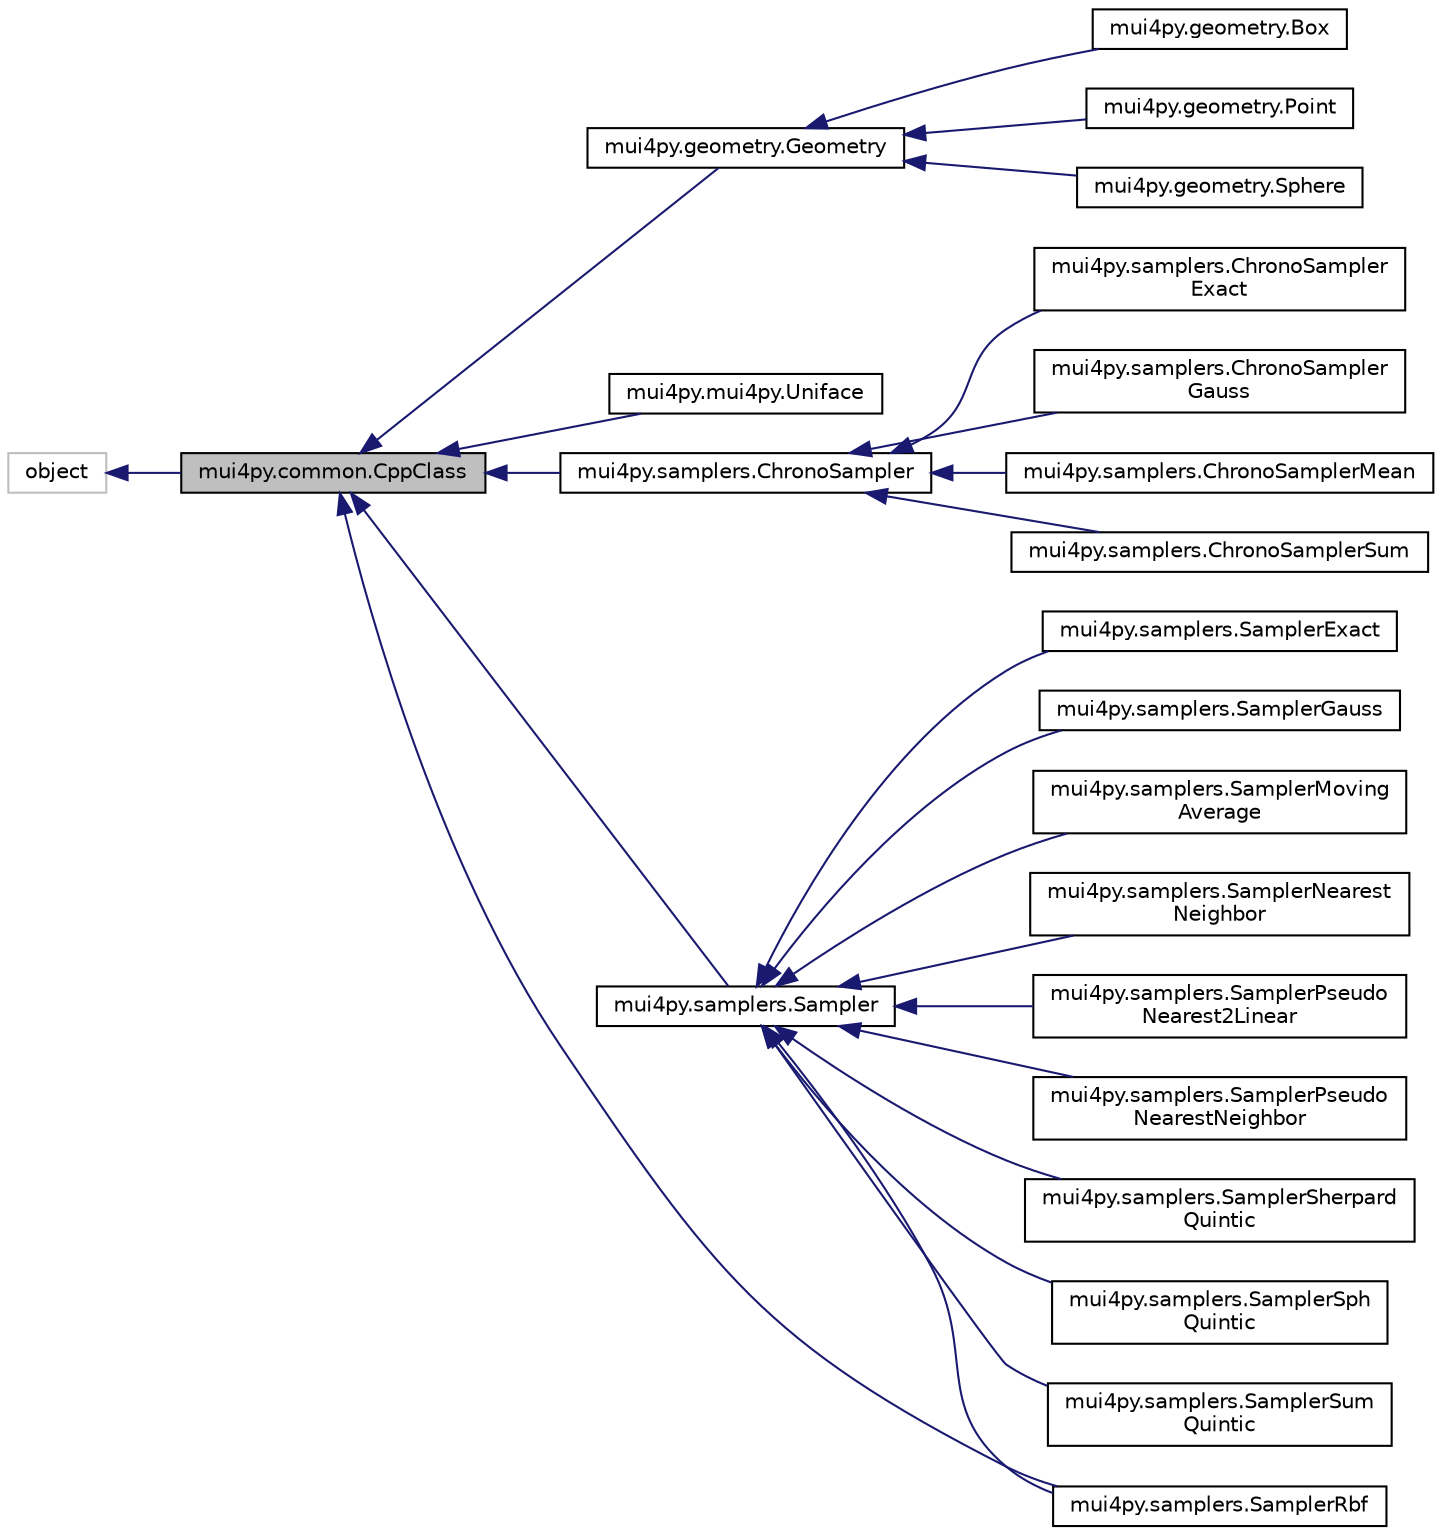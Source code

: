 digraph "mui4py.common.CppClass"
{
 // LATEX_PDF_SIZE
  edge [fontname="Helvetica",fontsize="10",labelfontname="Helvetica",labelfontsize="10"];
  node [fontname="Helvetica",fontsize="10",shape=record];
  rankdir="LR";
  Node1 [label="mui4py.common.CppClass",height=0.2,width=0.4,color="black", fillcolor="grey75", style="filled", fontcolor="black",tooltip=" "];
  Node2 -> Node1 [dir="back",color="midnightblue",fontsize="10",style="solid",fontname="Helvetica"];
  Node2 [label="object",height=0.2,width=0.4,color="grey75", fillcolor="white", style="filled",tooltip=" "];
  Node1 -> Node3 [dir="back",color="midnightblue",fontsize="10",style="solid",fontname="Helvetica"];
  Node3 [label="mui4py.geometry.Geometry",height=0.2,width=0.4,color="black", fillcolor="white", style="filled",URL="$classmui4py_1_1geometry_1_1_geometry.html",tooltip=" "];
  Node3 -> Node4 [dir="back",color="midnightblue",fontsize="10",style="solid",fontname="Helvetica"];
  Node4 [label="mui4py.geometry.Box",height=0.2,width=0.4,color="black", fillcolor="white", style="filled",URL="$classmui4py_1_1geometry_1_1_box.html",tooltip=" "];
  Node3 -> Node5 [dir="back",color="midnightblue",fontsize="10",style="solid",fontname="Helvetica"];
  Node5 [label="mui4py.geometry.Point",height=0.2,width=0.4,color="black", fillcolor="white", style="filled",URL="$classmui4py_1_1geometry_1_1_point.html",tooltip=" "];
  Node3 -> Node6 [dir="back",color="midnightblue",fontsize="10",style="solid",fontname="Helvetica"];
  Node6 [label="mui4py.geometry.Sphere",height=0.2,width=0.4,color="black", fillcolor="white", style="filled",URL="$classmui4py_1_1geometry_1_1_sphere.html",tooltip=" "];
  Node1 -> Node7 [dir="back",color="midnightblue",fontsize="10",style="solid",fontname="Helvetica"];
  Node7 [label="mui4py.mui4py.Uniface",height=0.2,width=0.4,color="black", fillcolor="white", style="filled",URL="$classmui4py_1_1mui4py_1_1_uniface.html",tooltip=" "];
  Node1 -> Node8 [dir="back",color="midnightblue",fontsize="10",style="solid",fontname="Helvetica"];
  Node8 [label="mui4py.samplers.ChronoSampler",height=0.2,width=0.4,color="black", fillcolor="white", style="filled",URL="$classmui4py_1_1samplers_1_1_chrono_sampler.html",tooltip=" "];
  Node8 -> Node9 [dir="back",color="midnightblue",fontsize="10",style="solid",fontname="Helvetica"];
  Node9 [label="mui4py.samplers.ChronoSampler\lExact",height=0.2,width=0.4,color="black", fillcolor="white", style="filled",URL="$classmui4py_1_1samplers_1_1_chrono_sampler_exact.html",tooltip=" "];
  Node8 -> Node10 [dir="back",color="midnightblue",fontsize="10",style="solid",fontname="Helvetica"];
  Node10 [label="mui4py.samplers.ChronoSampler\lGauss",height=0.2,width=0.4,color="black", fillcolor="white", style="filled",URL="$classmui4py_1_1samplers_1_1_chrono_sampler_gauss.html",tooltip=" "];
  Node8 -> Node11 [dir="back",color="midnightblue",fontsize="10",style="solid",fontname="Helvetica"];
  Node11 [label="mui4py.samplers.ChronoSamplerMean",height=0.2,width=0.4,color="black", fillcolor="white", style="filled",URL="$classmui4py_1_1samplers_1_1_chrono_sampler_mean.html",tooltip=" "];
  Node8 -> Node12 [dir="back",color="midnightblue",fontsize="10",style="solid",fontname="Helvetica"];
  Node12 [label="mui4py.samplers.ChronoSamplerSum",height=0.2,width=0.4,color="black", fillcolor="white", style="filled",URL="$classmui4py_1_1samplers_1_1_chrono_sampler_sum.html",tooltip=" "];
  Node1 -> Node13 [dir="back",color="midnightblue",fontsize="10",style="solid",fontname="Helvetica"];
  Node13 [label="mui4py.samplers.Sampler",height=0.2,width=0.4,color="black", fillcolor="white", style="filled",URL="$classmui4py_1_1samplers_1_1_sampler.html",tooltip=" "];
  Node13 -> Node14 [dir="back",color="midnightblue",fontsize="10",style="solid",fontname="Helvetica"];
  Node14 [label="mui4py.samplers.SamplerExact",height=0.2,width=0.4,color="black", fillcolor="white", style="filled",URL="$classmui4py_1_1samplers_1_1_sampler_exact.html",tooltip=" "];
  Node13 -> Node15 [dir="back",color="midnightblue",fontsize="10",style="solid",fontname="Helvetica"];
  Node15 [label="mui4py.samplers.SamplerGauss",height=0.2,width=0.4,color="black", fillcolor="white", style="filled",URL="$classmui4py_1_1samplers_1_1_sampler_gauss.html",tooltip=" "];
  Node13 -> Node16 [dir="back",color="midnightblue",fontsize="10",style="solid",fontname="Helvetica"];
  Node16 [label="mui4py.samplers.SamplerMoving\lAverage",height=0.2,width=0.4,color="black", fillcolor="white", style="filled",URL="$classmui4py_1_1samplers_1_1_sampler_moving_average.html",tooltip=" "];
  Node13 -> Node17 [dir="back",color="midnightblue",fontsize="10",style="solid",fontname="Helvetica"];
  Node17 [label="mui4py.samplers.SamplerNearest\lNeighbor",height=0.2,width=0.4,color="black", fillcolor="white", style="filled",URL="$classmui4py_1_1samplers_1_1_sampler_nearest_neighbor.html",tooltip=" "];
  Node13 -> Node18 [dir="back",color="midnightblue",fontsize="10",style="solid",fontname="Helvetica"];
  Node18 [label="mui4py.samplers.SamplerPseudo\lNearest2Linear",height=0.2,width=0.4,color="black", fillcolor="white", style="filled",URL="$classmui4py_1_1samplers_1_1_sampler_pseudo_nearest2_linear.html",tooltip=" "];
  Node13 -> Node19 [dir="back",color="midnightblue",fontsize="10",style="solid",fontname="Helvetica"];
  Node19 [label="mui4py.samplers.SamplerPseudo\lNearestNeighbor",height=0.2,width=0.4,color="black", fillcolor="white", style="filled",URL="$classmui4py_1_1samplers_1_1_sampler_pseudo_nearest_neighbor.html",tooltip=" "];
  Node13 -> Node20 [dir="back",color="midnightblue",fontsize="10",style="solid",fontname="Helvetica"];
  Node20 [label="mui4py.samplers.SamplerRbf",height=0.2,width=0.4,color="black", fillcolor="white", style="filled",URL="$classmui4py_1_1samplers_1_1_sampler_rbf.html",tooltip=" "];
  Node13 -> Node21 [dir="back",color="midnightblue",fontsize="10",style="solid",fontname="Helvetica"];
  Node21 [label="mui4py.samplers.SamplerSherpard\lQuintic",height=0.2,width=0.4,color="black", fillcolor="white", style="filled",URL="$classmui4py_1_1samplers_1_1_sampler_sherpard_quintic.html",tooltip=" "];
  Node13 -> Node22 [dir="back",color="midnightblue",fontsize="10",style="solid",fontname="Helvetica"];
  Node22 [label="mui4py.samplers.SamplerSph\lQuintic",height=0.2,width=0.4,color="black", fillcolor="white", style="filled",URL="$classmui4py_1_1samplers_1_1_sampler_sph_quintic.html",tooltip=" "];
  Node13 -> Node23 [dir="back",color="midnightblue",fontsize="10",style="solid",fontname="Helvetica"];
  Node23 [label="mui4py.samplers.SamplerSum\lQuintic",height=0.2,width=0.4,color="black", fillcolor="white", style="filled",URL="$classmui4py_1_1samplers_1_1_sampler_sum_quintic.html",tooltip=" "];
  Node1 -> Node20 [dir="back",color="midnightblue",fontsize="10",style="solid",fontname="Helvetica"];
}
